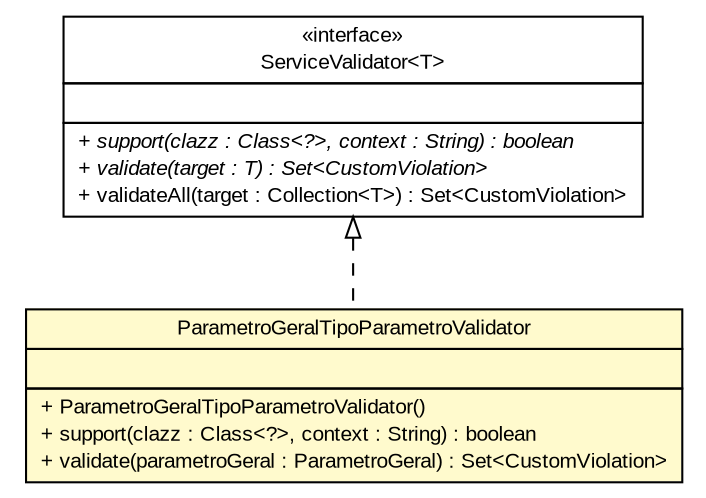 #!/usr/local/bin/dot
#
# Class diagram 
# Generated by UMLGraph version R5_6 (http://www.umlgraph.org/)
#

digraph G {
	edge [fontname="arial",fontsize=10,labelfontname="arial",labelfontsize=10];
	node [fontname="arial",fontsize=10,shape=plaintext];
	nodesep=0.25;
	ranksep=0.5;
	// br.gov.to.sefaz.business.service.validation.ServiceValidator<T>
	c598539 [label=<<table title="br.gov.to.sefaz.business.service.validation.ServiceValidator" border="0" cellborder="1" cellspacing="0" cellpadding="2" port="p" href="../../../../../business/service/validation/ServiceValidator.html">
		<tr><td><table border="0" cellspacing="0" cellpadding="1">
<tr><td align="center" balign="center"> &#171;interface&#187; </td></tr>
<tr><td align="center" balign="center"> ServiceValidator&lt;T&gt; </td></tr>
		</table></td></tr>
		<tr><td><table border="0" cellspacing="0" cellpadding="1">
<tr><td align="left" balign="left">  </td></tr>
		</table></td></tr>
		<tr><td><table border="0" cellspacing="0" cellpadding="1">
<tr><td align="left" balign="left"><font face="arial italic" point-size="10.0"> + support(clazz : Class&lt;?&gt;, context : String) : boolean </font></td></tr>
<tr><td align="left" balign="left"><font face="arial italic" point-size="10.0"> + validate(target : T) : Set&lt;CustomViolation&gt; </font></td></tr>
<tr><td align="left" balign="left"> + validateAll(target : Collection&lt;T&gt;) : Set&lt;CustomViolation&gt; </td></tr>
		</table></td></tr>
		</table>>, URL="../../../../../business/service/validation/ServiceValidator.html", fontname="arial", fontcolor="black", fontsize=10.0];
	// br.gov.to.sefaz.par.gestao.business.service.validator.ParametroGeralTipoParametroValidator
	c598558 [label=<<table title="br.gov.to.sefaz.par.gestao.business.service.validator.ParametroGeralTipoParametroValidator" border="0" cellborder="1" cellspacing="0" cellpadding="2" port="p" bgcolor="lemonChiffon" href="./ParametroGeralTipoParametroValidator.html">
		<tr><td><table border="0" cellspacing="0" cellpadding="1">
<tr><td align="center" balign="center"> ParametroGeralTipoParametroValidator </td></tr>
		</table></td></tr>
		<tr><td><table border="0" cellspacing="0" cellpadding="1">
<tr><td align="left" balign="left">  </td></tr>
		</table></td></tr>
		<tr><td><table border="0" cellspacing="0" cellpadding="1">
<tr><td align="left" balign="left"> + ParametroGeralTipoParametroValidator() </td></tr>
<tr><td align="left" balign="left"> + support(clazz : Class&lt;?&gt;, context : String) : boolean </td></tr>
<tr><td align="left" balign="left"> + validate(parametroGeral : ParametroGeral) : Set&lt;CustomViolation&gt; </td></tr>
		</table></td></tr>
		</table>>, URL="./ParametroGeralTipoParametroValidator.html", fontname="arial", fontcolor="black", fontsize=10.0];
	//br.gov.to.sefaz.par.gestao.business.service.validator.ParametroGeralTipoParametroValidator implements br.gov.to.sefaz.business.service.validation.ServiceValidator<T>
	c598539:p -> c598558:p [dir=back,arrowtail=empty,style=dashed];
}


